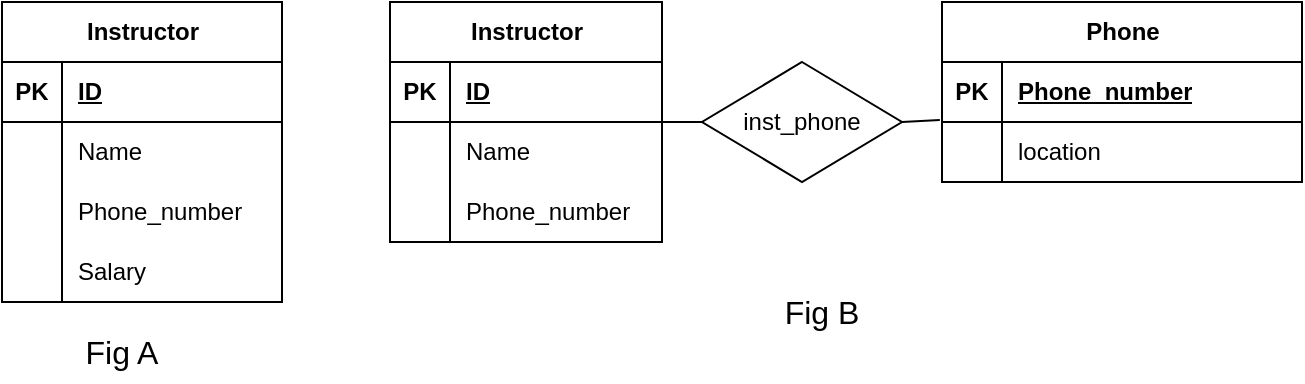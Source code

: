 <mxfile version="24.0.5" type="github">
  <diagram name="Page-1" id="ToP6RRZnTzCb9aeOAOeR">
    <mxGraphModel dx="698" dy="612" grid="1" gridSize="10" guides="1" tooltips="1" connect="1" arrows="1" fold="1" page="1" pageScale="1" pageWidth="827" pageHeight="1169" math="0" shadow="0">
      <root>
        <mxCell id="0" />
        <mxCell id="1" parent="0" />
        <mxCell id="NWVrdDyVNWxe_d-y3LpT-9" value="Instructor" style="shape=table;startSize=30;container=1;collapsible=1;childLayout=tableLayout;fixedRows=1;rowLines=0;fontStyle=1;align=center;resizeLast=1;html=1;" vertex="1" parent="1">
          <mxGeometry x="40" y="170" width="140" height="150" as="geometry" />
        </mxCell>
        <mxCell id="NWVrdDyVNWxe_d-y3LpT-10" value="" style="shape=tableRow;horizontal=0;startSize=0;swimlaneHead=0;swimlaneBody=0;fillColor=none;collapsible=0;dropTarget=0;points=[[0,0.5],[1,0.5]];portConstraint=eastwest;top=0;left=0;right=0;bottom=1;" vertex="1" parent="NWVrdDyVNWxe_d-y3LpT-9">
          <mxGeometry y="30" width="140" height="30" as="geometry" />
        </mxCell>
        <mxCell id="NWVrdDyVNWxe_d-y3LpT-11" value="PK" style="shape=partialRectangle;connectable=0;fillColor=none;top=0;left=0;bottom=0;right=0;fontStyle=1;overflow=hidden;whiteSpace=wrap;html=1;" vertex="1" parent="NWVrdDyVNWxe_d-y3LpT-10">
          <mxGeometry width="30" height="30" as="geometry">
            <mxRectangle width="30" height="30" as="alternateBounds" />
          </mxGeometry>
        </mxCell>
        <mxCell id="NWVrdDyVNWxe_d-y3LpT-12" value="ID" style="shape=partialRectangle;connectable=0;fillColor=none;top=0;left=0;bottom=0;right=0;align=left;spacingLeft=6;fontStyle=5;overflow=hidden;whiteSpace=wrap;html=1;" vertex="1" parent="NWVrdDyVNWxe_d-y3LpT-10">
          <mxGeometry x="30" width="110" height="30" as="geometry">
            <mxRectangle width="110" height="30" as="alternateBounds" />
          </mxGeometry>
        </mxCell>
        <mxCell id="NWVrdDyVNWxe_d-y3LpT-13" value="" style="shape=tableRow;horizontal=0;startSize=0;swimlaneHead=0;swimlaneBody=0;fillColor=none;collapsible=0;dropTarget=0;points=[[0,0.5],[1,0.5]];portConstraint=eastwest;top=0;left=0;right=0;bottom=0;" vertex="1" parent="NWVrdDyVNWxe_d-y3LpT-9">
          <mxGeometry y="60" width="140" height="30" as="geometry" />
        </mxCell>
        <mxCell id="NWVrdDyVNWxe_d-y3LpT-14" value="" style="shape=partialRectangle;connectable=0;fillColor=none;top=0;left=0;bottom=0;right=0;editable=1;overflow=hidden;whiteSpace=wrap;html=1;" vertex="1" parent="NWVrdDyVNWxe_d-y3LpT-13">
          <mxGeometry width="30" height="30" as="geometry">
            <mxRectangle width="30" height="30" as="alternateBounds" />
          </mxGeometry>
        </mxCell>
        <mxCell id="NWVrdDyVNWxe_d-y3LpT-15" value="Name" style="shape=partialRectangle;connectable=0;fillColor=none;top=0;left=0;bottom=0;right=0;align=left;spacingLeft=6;overflow=hidden;whiteSpace=wrap;html=1;" vertex="1" parent="NWVrdDyVNWxe_d-y3LpT-13">
          <mxGeometry x="30" width="110" height="30" as="geometry">
            <mxRectangle width="110" height="30" as="alternateBounds" />
          </mxGeometry>
        </mxCell>
        <mxCell id="NWVrdDyVNWxe_d-y3LpT-16" value="" style="shape=tableRow;horizontal=0;startSize=0;swimlaneHead=0;swimlaneBody=0;fillColor=none;collapsible=0;dropTarget=0;points=[[0,0.5],[1,0.5]];portConstraint=eastwest;top=0;left=0;right=0;bottom=0;" vertex="1" parent="NWVrdDyVNWxe_d-y3LpT-9">
          <mxGeometry y="90" width="140" height="30" as="geometry" />
        </mxCell>
        <mxCell id="NWVrdDyVNWxe_d-y3LpT-17" value="" style="shape=partialRectangle;connectable=0;fillColor=none;top=0;left=0;bottom=0;right=0;editable=1;overflow=hidden;whiteSpace=wrap;html=1;" vertex="1" parent="NWVrdDyVNWxe_d-y3LpT-16">
          <mxGeometry width="30" height="30" as="geometry">
            <mxRectangle width="30" height="30" as="alternateBounds" />
          </mxGeometry>
        </mxCell>
        <mxCell id="NWVrdDyVNWxe_d-y3LpT-18" value="Phone_number" style="shape=partialRectangle;connectable=0;fillColor=none;top=0;left=0;bottom=0;right=0;align=left;spacingLeft=6;overflow=hidden;whiteSpace=wrap;html=1;" vertex="1" parent="NWVrdDyVNWxe_d-y3LpT-16">
          <mxGeometry x="30" width="110" height="30" as="geometry">
            <mxRectangle width="110" height="30" as="alternateBounds" />
          </mxGeometry>
        </mxCell>
        <mxCell id="NWVrdDyVNWxe_d-y3LpT-19" value="" style="shape=tableRow;horizontal=0;startSize=0;swimlaneHead=0;swimlaneBody=0;fillColor=none;collapsible=0;dropTarget=0;points=[[0,0.5],[1,0.5]];portConstraint=eastwest;top=0;left=0;right=0;bottom=0;" vertex="1" parent="NWVrdDyVNWxe_d-y3LpT-9">
          <mxGeometry y="120" width="140" height="30" as="geometry" />
        </mxCell>
        <mxCell id="NWVrdDyVNWxe_d-y3LpT-20" value="" style="shape=partialRectangle;connectable=0;fillColor=none;top=0;left=0;bottom=0;right=0;editable=1;overflow=hidden;whiteSpace=wrap;html=1;" vertex="1" parent="NWVrdDyVNWxe_d-y3LpT-19">
          <mxGeometry width="30" height="30" as="geometry">
            <mxRectangle width="30" height="30" as="alternateBounds" />
          </mxGeometry>
        </mxCell>
        <mxCell id="NWVrdDyVNWxe_d-y3LpT-21" value="Salary" style="shape=partialRectangle;connectable=0;fillColor=none;top=0;left=0;bottom=0;right=0;align=left;spacingLeft=6;overflow=hidden;whiteSpace=wrap;html=1;" vertex="1" parent="NWVrdDyVNWxe_d-y3LpT-19">
          <mxGeometry x="30" width="110" height="30" as="geometry">
            <mxRectangle width="110" height="30" as="alternateBounds" />
          </mxGeometry>
        </mxCell>
        <mxCell id="NWVrdDyVNWxe_d-y3LpT-22" value="Instructor" style="shape=table;startSize=30;container=1;collapsible=1;childLayout=tableLayout;fixedRows=1;rowLines=0;fontStyle=1;align=center;resizeLast=1;html=1;" vertex="1" parent="1">
          <mxGeometry x="234" y="170" width="136" height="120" as="geometry" />
        </mxCell>
        <mxCell id="NWVrdDyVNWxe_d-y3LpT-23" value="" style="shape=tableRow;horizontal=0;startSize=0;swimlaneHead=0;swimlaneBody=0;fillColor=none;collapsible=0;dropTarget=0;points=[[0,0.5],[1,0.5]];portConstraint=eastwest;top=0;left=0;right=0;bottom=1;" vertex="1" parent="NWVrdDyVNWxe_d-y3LpT-22">
          <mxGeometry y="30" width="136" height="30" as="geometry" />
        </mxCell>
        <mxCell id="NWVrdDyVNWxe_d-y3LpT-24" value="PK" style="shape=partialRectangle;connectable=0;fillColor=none;top=0;left=0;bottom=0;right=0;fontStyle=1;overflow=hidden;whiteSpace=wrap;html=1;" vertex="1" parent="NWVrdDyVNWxe_d-y3LpT-23">
          <mxGeometry width="30" height="30" as="geometry">
            <mxRectangle width="30" height="30" as="alternateBounds" />
          </mxGeometry>
        </mxCell>
        <mxCell id="NWVrdDyVNWxe_d-y3LpT-25" value="ID" style="shape=partialRectangle;connectable=0;fillColor=none;top=0;left=0;bottom=0;right=0;align=left;spacingLeft=6;fontStyle=5;overflow=hidden;whiteSpace=wrap;html=1;" vertex="1" parent="NWVrdDyVNWxe_d-y3LpT-23">
          <mxGeometry x="30" width="106" height="30" as="geometry">
            <mxRectangle width="106" height="30" as="alternateBounds" />
          </mxGeometry>
        </mxCell>
        <mxCell id="NWVrdDyVNWxe_d-y3LpT-26" value="" style="shape=tableRow;horizontal=0;startSize=0;swimlaneHead=0;swimlaneBody=0;fillColor=none;collapsible=0;dropTarget=0;points=[[0,0.5],[1,0.5]];portConstraint=eastwest;top=0;left=0;right=0;bottom=0;" vertex="1" parent="NWVrdDyVNWxe_d-y3LpT-22">
          <mxGeometry y="60" width="136" height="30" as="geometry" />
        </mxCell>
        <mxCell id="NWVrdDyVNWxe_d-y3LpT-27" value="" style="shape=partialRectangle;connectable=0;fillColor=none;top=0;left=0;bottom=0;right=0;editable=1;overflow=hidden;whiteSpace=wrap;html=1;" vertex="1" parent="NWVrdDyVNWxe_d-y3LpT-26">
          <mxGeometry width="30" height="30" as="geometry">
            <mxRectangle width="30" height="30" as="alternateBounds" />
          </mxGeometry>
        </mxCell>
        <mxCell id="NWVrdDyVNWxe_d-y3LpT-28" value="Name" style="shape=partialRectangle;connectable=0;fillColor=none;top=0;left=0;bottom=0;right=0;align=left;spacingLeft=6;overflow=hidden;whiteSpace=wrap;html=1;" vertex="1" parent="NWVrdDyVNWxe_d-y3LpT-26">
          <mxGeometry x="30" width="106" height="30" as="geometry">
            <mxRectangle width="106" height="30" as="alternateBounds" />
          </mxGeometry>
        </mxCell>
        <mxCell id="NWVrdDyVNWxe_d-y3LpT-29" value="" style="shape=tableRow;horizontal=0;startSize=0;swimlaneHead=0;swimlaneBody=0;fillColor=none;collapsible=0;dropTarget=0;points=[[0,0.5],[1,0.5]];portConstraint=eastwest;top=0;left=0;right=0;bottom=0;" vertex="1" parent="NWVrdDyVNWxe_d-y3LpT-22">
          <mxGeometry y="90" width="136" height="30" as="geometry" />
        </mxCell>
        <mxCell id="NWVrdDyVNWxe_d-y3LpT-30" value="" style="shape=partialRectangle;connectable=0;fillColor=none;top=0;left=0;bottom=0;right=0;editable=1;overflow=hidden;whiteSpace=wrap;html=1;" vertex="1" parent="NWVrdDyVNWxe_d-y3LpT-29">
          <mxGeometry width="30" height="30" as="geometry">
            <mxRectangle width="30" height="30" as="alternateBounds" />
          </mxGeometry>
        </mxCell>
        <mxCell id="NWVrdDyVNWxe_d-y3LpT-31" value="Phone_number" style="shape=partialRectangle;connectable=0;fillColor=none;top=0;left=0;bottom=0;right=0;align=left;spacingLeft=6;overflow=hidden;whiteSpace=wrap;html=1;" vertex="1" parent="NWVrdDyVNWxe_d-y3LpT-29">
          <mxGeometry x="30" width="106" height="30" as="geometry">
            <mxRectangle width="106" height="30" as="alternateBounds" />
          </mxGeometry>
        </mxCell>
        <mxCell id="NWVrdDyVNWxe_d-y3LpT-35" value="Phone" style="shape=table;startSize=30;container=1;collapsible=1;childLayout=tableLayout;fixedRows=1;rowLines=0;fontStyle=1;align=center;resizeLast=1;html=1;" vertex="1" parent="1">
          <mxGeometry x="510" y="170" width="180" height="90" as="geometry" />
        </mxCell>
        <mxCell id="NWVrdDyVNWxe_d-y3LpT-36" value="" style="shape=tableRow;horizontal=0;startSize=0;swimlaneHead=0;swimlaneBody=0;fillColor=none;collapsible=0;dropTarget=0;points=[[0,0.5],[1,0.5]];portConstraint=eastwest;top=0;left=0;right=0;bottom=1;" vertex="1" parent="NWVrdDyVNWxe_d-y3LpT-35">
          <mxGeometry y="30" width="180" height="30" as="geometry" />
        </mxCell>
        <mxCell id="NWVrdDyVNWxe_d-y3LpT-37" value="PK" style="shape=partialRectangle;connectable=0;fillColor=none;top=0;left=0;bottom=0;right=0;fontStyle=1;overflow=hidden;whiteSpace=wrap;html=1;" vertex="1" parent="NWVrdDyVNWxe_d-y3LpT-36">
          <mxGeometry width="30" height="30" as="geometry">
            <mxRectangle width="30" height="30" as="alternateBounds" />
          </mxGeometry>
        </mxCell>
        <mxCell id="NWVrdDyVNWxe_d-y3LpT-38" value="Phone_number" style="shape=partialRectangle;connectable=0;fillColor=none;top=0;left=0;bottom=0;right=0;align=left;spacingLeft=6;fontStyle=5;overflow=hidden;whiteSpace=wrap;html=1;" vertex="1" parent="NWVrdDyVNWxe_d-y3LpT-36">
          <mxGeometry x="30" width="150" height="30" as="geometry">
            <mxRectangle width="150" height="30" as="alternateBounds" />
          </mxGeometry>
        </mxCell>
        <mxCell id="NWVrdDyVNWxe_d-y3LpT-39" value="" style="shape=tableRow;horizontal=0;startSize=0;swimlaneHead=0;swimlaneBody=0;fillColor=none;collapsible=0;dropTarget=0;points=[[0,0.5],[1,0.5]];portConstraint=eastwest;top=0;left=0;right=0;bottom=0;" vertex="1" parent="NWVrdDyVNWxe_d-y3LpT-35">
          <mxGeometry y="60" width="180" height="30" as="geometry" />
        </mxCell>
        <mxCell id="NWVrdDyVNWxe_d-y3LpT-40" value="" style="shape=partialRectangle;connectable=0;fillColor=none;top=0;left=0;bottom=0;right=0;editable=1;overflow=hidden;whiteSpace=wrap;html=1;" vertex="1" parent="NWVrdDyVNWxe_d-y3LpT-39">
          <mxGeometry width="30" height="30" as="geometry">
            <mxRectangle width="30" height="30" as="alternateBounds" />
          </mxGeometry>
        </mxCell>
        <mxCell id="NWVrdDyVNWxe_d-y3LpT-41" value="location" style="shape=partialRectangle;connectable=0;fillColor=none;top=0;left=0;bottom=0;right=0;align=left;spacingLeft=6;overflow=hidden;whiteSpace=wrap;html=1;" vertex="1" parent="NWVrdDyVNWxe_d-y3LpT-39">
          <mxGeometry x="30" width="150" height="30" as="geometry">
            <mxRectangle width="150" height="30" as="alternateBounds" />
          </mxGeometry>
        </mxCell>
        <mxCell id="NWVrdDyVNWxe_d-y3LpT-48" value="inst_phone" style="shape=rhombus;perimeter=rhombusPerimeter;whiteSpace=wrap;html=1;align=center;" vertex="1" parent="1">
          <mxGeometry x="390" y="200" width="100" height="60" as="geometry" />
        </mxCell>
        <mxCell id="NWVrdDyVNWxe_d-y3LpT-51" value="" style="endArrow=none;html=1;rounded=0;fontSize=12;startSize=8;endSize=8;curved=1;entryX=0;entryY=0.5;entryDx=0;entryDy=0;" edge="1" parent="1" target="NWVrdDyVNWxe_d-y3LpT-48">
          <mxGeometry relative="1" as="geometry">
            <mxPoint x="370" y="230" as="sourcePoint" />
            <mxPoint x="440" y="310" as="targetPoint" />
          </mxGeometry>
        </mxCell>
        <mxCell id="NWVrdDyVNWxe_d-y3LpT-52" value="" style="endArrow=none;html=1;rounded=0;fontSize=12;startSize=8;endSize=8;curved=1;entryX=-0.006;entryY=-0.033;entryDx=0;entryDy=0;entryPerimeter=0;exitX=1;exitY=0.5;exitDx=0;exitDy=0;" edge="1" parent="1" source="NWVrdDyVNWxe_d-y3LpT-48" target="NWVrdDyVNWxe_d-y3LpT-39">
          <mxGeometry relative="1" as="geometry">
            <mxPoint x="280" y="310" as="sourcePoint" />
            <mxPoint x="440" y="310" as="targetPoint" />
          </mxGeometry>
        </mxCell>
        <mxCell id="NWVrdDyVNWxe_d-y3LpT-53" value="Fig A" style="text;strokeColor=none;fillColor=none;html=1;align=center;verticalAlign=middle;whiteSpace=wrap;rounded=0;fontSize=16;" vertex="1" parent="1">
          <mxGeometry x="70" y="330" width="60" height="30" as="geometry" />
        </mxCell>
        <mxCell id="NWVrdDyVNWxe_d-y3LpT-54" value="Fig B" style="text;strokeColor=none;fillColor=none;html=1;align=center;verticalAlign=middle;whiteSpace=wrap;rounded=0;fontSize=16;" vertex="1" parent="1">
          <mxGeometry x="420" y="310" width="60" height="30" as="geometry" />
        </mxCell>
      </root>
    </mxGraphModel>
  </diagram>
</mxfile>
